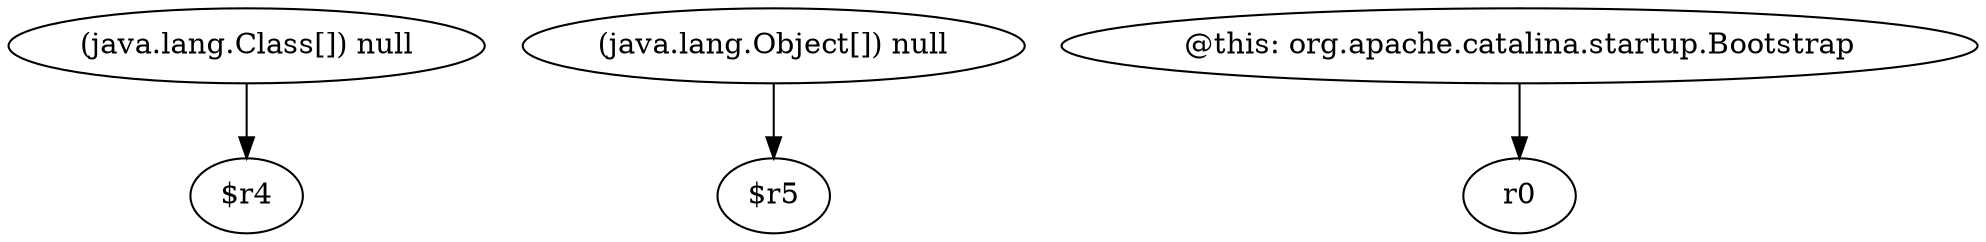 digraph g {
0[label="(java.lang.Class[]) null"]
1[label="$r4"]
0->1[label=""]
2[label="(java.lang.Object[]) null"]
3[label="$r5"]
2->3[label=""]
4[label="@this: org.apache.catalina.startup.Bootstrap"]
5[label="r0"]
4->5[label=""]
}